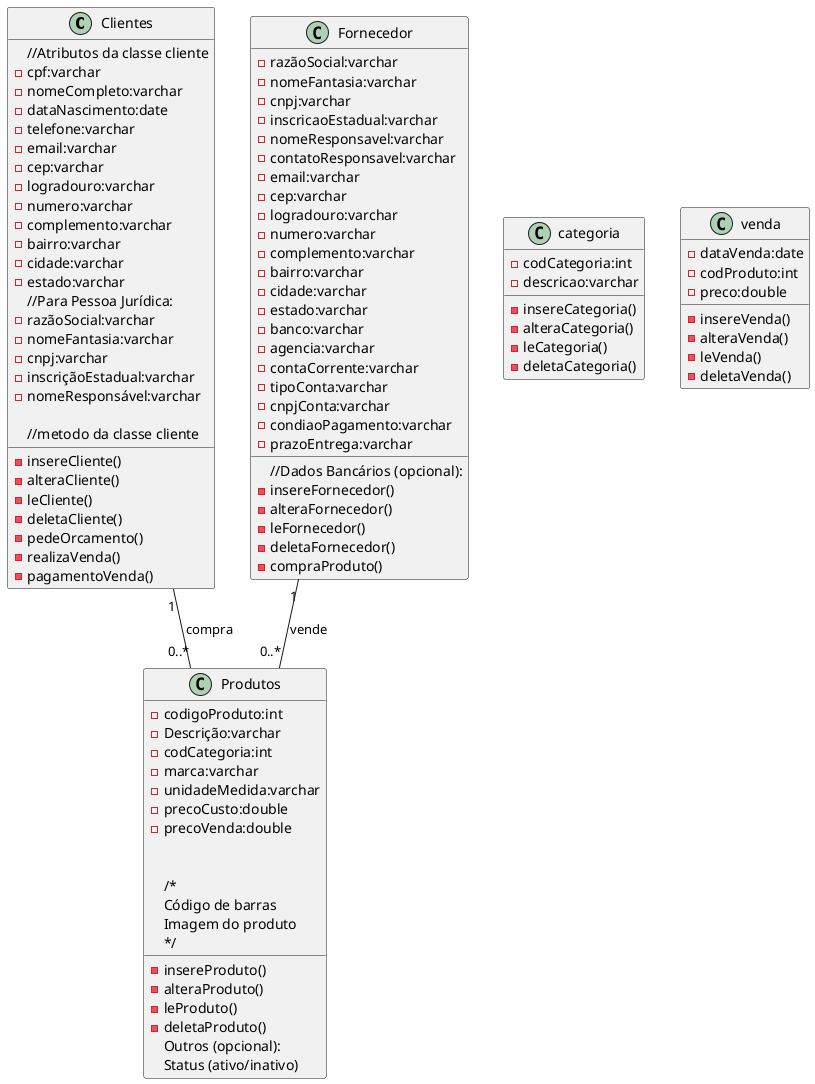 @startuml

class Clientes {
    //Atributos da classe cliente
    -cpf:varchar
    -nomeCompleto:varchar
    -dataNascimento:date
    -telefone:varchar
    -email:varchar
    -cep:varchar
    -logradouro:varchar
    -numero:varchar
    -complemento:varchar
    -bairro:varchar
    -cidade:varchar
    -estado:varchar
    //Para Pessoa Jurídica:
    -razãoSocial:varchar
    -nomeFantasia:varchar
    -cnpj:varchar
    -inscriçãoEstadual:varchar
    -nomeResponsável:varchar

    //metodo da classe cliente
    -insereCliente()
    -alteraCliente()
    -leCliente()
    -deletaCliente()
    -pedeOrcamento()
    -realizaVenda()
    -pagamentoVenda()
}

class Produtos{
    -codigoProduto:int
    -Descrição:varchar
    -codCategoria:int
    -marca:varchar
    -unidadeMedida:varchar
    -precoCusto:double
    -precoVenda:double

    -insereProduto()
    -alteraProduto()
    -leProduto()
    -deletaProduto()

/*
Outros (opcional):
Código de barras
Imagem do produto
Status (ativo/inativo)
*/

}

class Fornecedor{
    -razãoSocial:varchar
    -nomeFantasia:varchar
    -cnpj:varchar
    -inscricaoEstadual:varchar
    -nomeResponsavel:varchar
    -contatoResponsavel:varchar
    -email:varchar
    -cep:varchar
    -logradouro:varchar
    -numero:varchar
    -complemento:varchar
    -bairro:varchar
    -cidade:varchar
    -estado:varchar
    //Dados Bancários (opcional):
    -banco:varchar
    -agencia:varchar
    -contaCorrente:varchar
    -tipoConta:varchar
    -cnpjConta:varchar
    -condiaoPagamento:varchar
    -prazoEntrega:varchar
    -insereFornecedor()
    -alteraFornecedor()
    -leFornecedor()
    -deletaFornecedor()
    -compraProduto()
}

class categoria{
    -codCategoria:int
    -descricao:varchar

    -insereCategoria()
    -alteraCategoria()
    -leCategoria()
    -deletaCategoria()
}

class venda{
    -dataVenda:date
    -codProduto:int
    -preco:double

    -insereVenda()
    -alteraVenda()
    -leVenda()
    -deletaVenda()
}
Clientes "1" -- "0..*" Produtos : compra
Fornecedor "1" -- "0..*" Produtos : vende
@endum